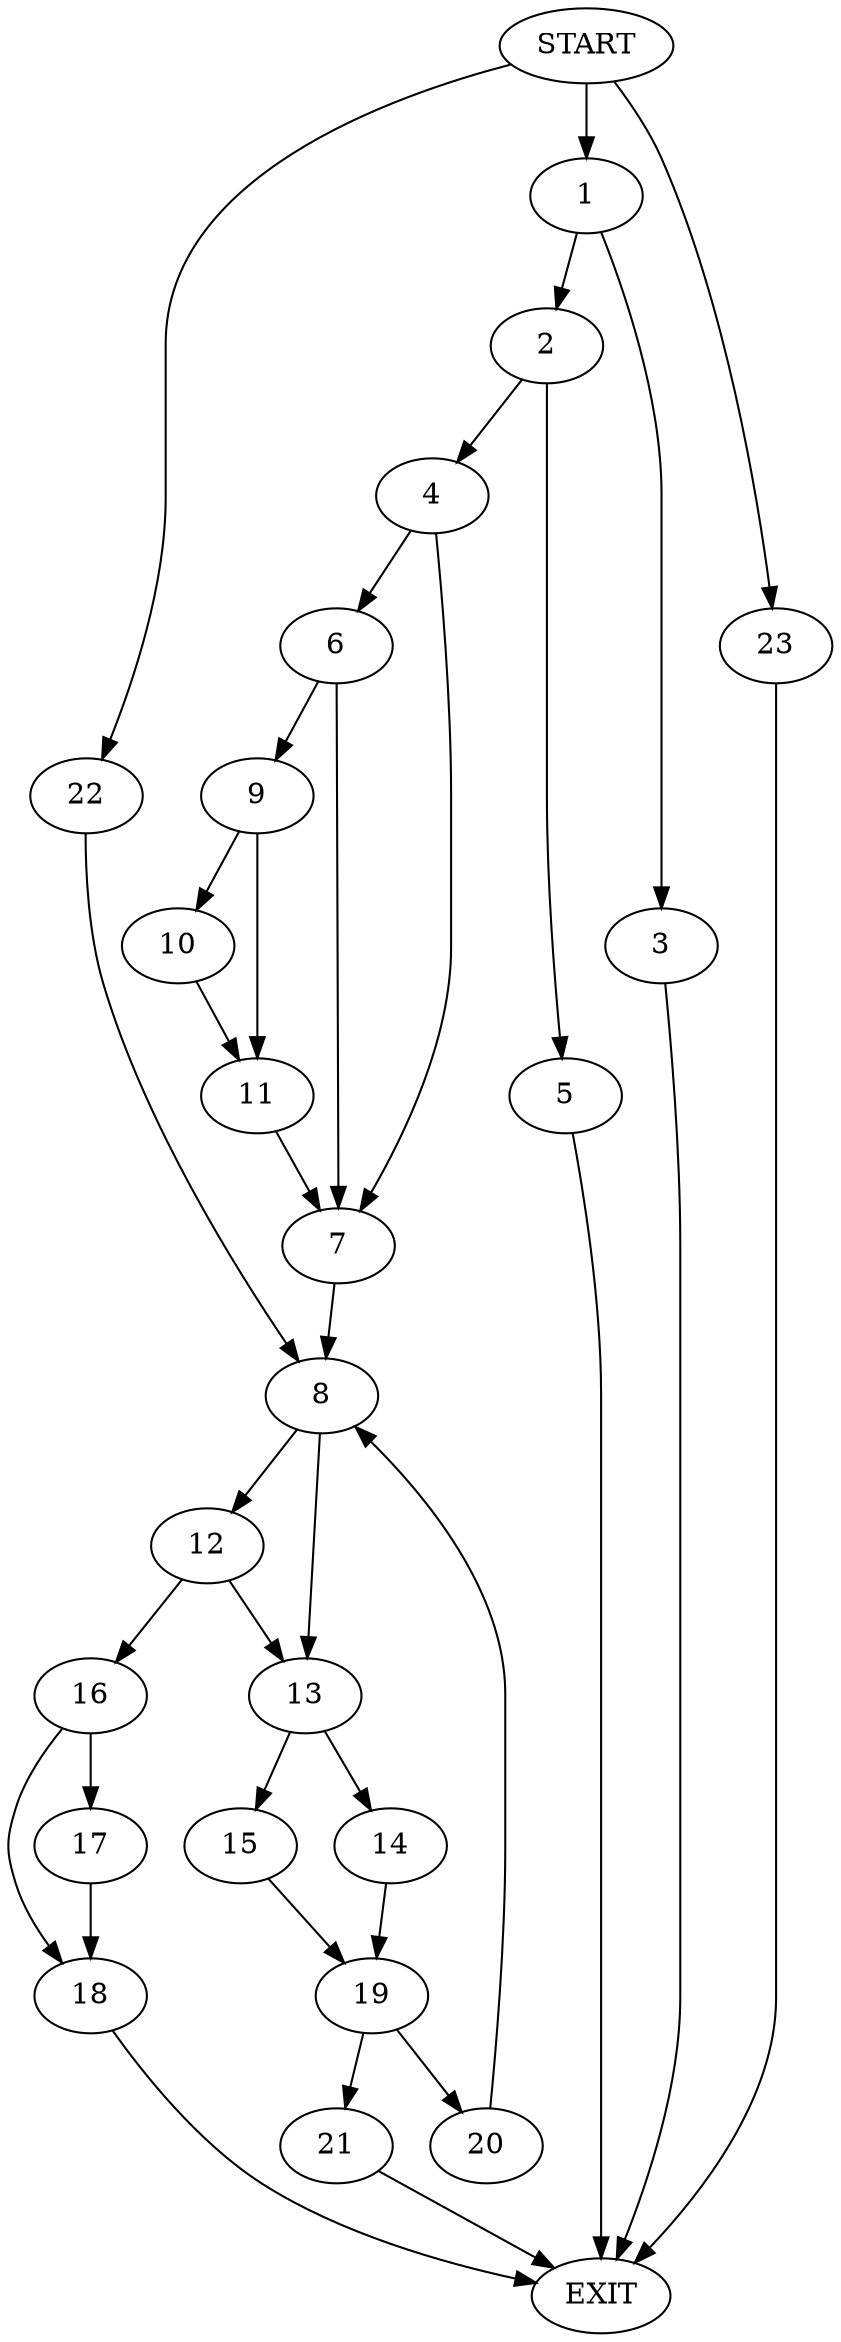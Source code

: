 digraph {
0 [label="START"]
24 [label="EXIT"]
0 -> 1
1 -> 2
1 -> 3
3 -> 24
2 -> 4
2 -> 5
4 -> 6
4 -> 7
5 -> 24
7 -> 8
6 -> 7
6 -> 9
9 -> 10
9 -> 11
10 -> 11
11 -> 7
8 -> 12
8 -> 13
13 -> 14
13 -> 15
12 -> 16
12 -> 13
16 -> 17
16 -> 18
14 -> 19
15 -> 19
19 -> 20
19 -> 21
20 -> 8
21 -> 24
0 -> 22
22 -> 8
17 -> 18
18 -> 24
0 -> 23
23 -> 24
}
